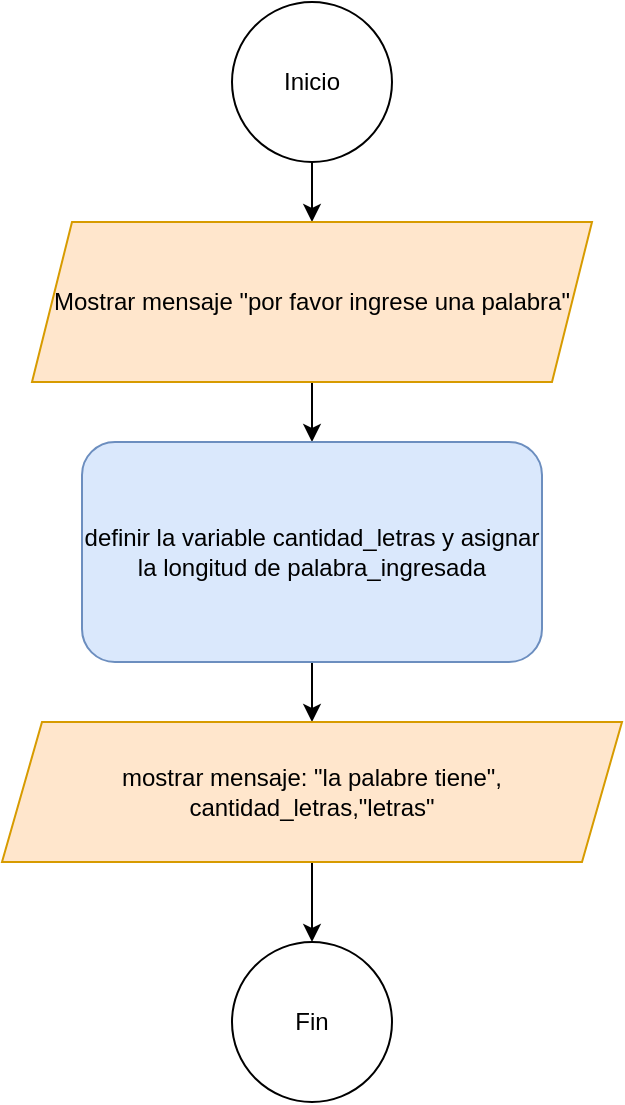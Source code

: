 <mxfile version="26.0.4">
  <diagram id="C5RBs43oDa-KdzZeNtuy" name="Page-1">
    <mxGraphModel dx="1434" dy="738" grid="1" gridSize="10" guides="1" tooltips="1" connect="1" arrows="1" fold="1" page="1" pageScale="1" pageWidth="827" pageHeight="1169" math="0" shadow="0">
      <root>
        <mxCell id="WIyWlLk6GJQsqaUBKTNV-0" />
        <mxCell id="WIyWlLk6GJQsqaUBKTNV-1" parent="WIyWlLk6GJQsqaUBKTNV-0" />
        <mxCell id="PHCjdfULPfN1nsbTBeWl-2" value="" style="edgeStyle=orthogonalEdgeStyle;rounded=0;orthogonalLoop=1;jettySize=auto;html=1;" edge="1" parent="WIyWlLk6GJQsqaUBKTNV-1" source="PHCjdfULPfN1nsbTBeWl-0" target="PHCjdfULPfN1nsbTBeWl-1">
          <mxGeometry relative="1" as="geometry" />
        </mxCell>
        <mxCell id="PHCjdfULPfN1nsbTBeWl-0" value="Inicio" style="ellipse;whiteSpace=wrap;html=1;aspect=fixed;" vertex="1" parent="WIyWlLk6GJQsqaUBKTNV-1">
          <mxGeometry x="350" y="90" width="80" height="80" as="geometry" />
        </mxCell>
        <mxCell id="PHCjdfULPfN1nsbTBeWl-4" value="" style="edgeStyle=orthogonalEdgeStyle;rounded=0;orthogonalLoop=1;jettySize=auto;html=1;" edge="1" parent="WIyWlLk6GJQsqaUBKTNV-1" source="PHCjdfULPfN1nsbTBeWl-1" target="PHCjdfULPfN1nsbTBeWl-3">
          <mxGeometry relative="1" as="geometry" />
        </mxCell>
        <mxCell id="PHCjdfULPfN1nsbTBeWl-1" value="Mostrar mensaje &quot;por favor ingrese una palabra&quot;" style="shape=parallelogram;perimeter=parallelogramPerimeter;whiteSpace=wrap;html=1;fixedSize=1;fillColor=#ffe6cc;strokeColor=#d79b00;" vertex="1" parent="WIyWlLk6GJQsqaUBKTNV-1">
          <mxGeometry x="250" y="200" width="280" height="80" as="geometry" />
        </mxCell>
        <mxCell id="PHCjdfULPfN1nsbTBeWl-6" value="" style="edgeStyle=orthogonalEdgeStyle;rounded=0;orthogonalLoop=1;jettySize=auto;html=1;" edge="1" parent="WIyWlLk6GJQsqaUBKTNV-1" source="PHCjdfULPfN1nsbTBeWl-3" target="PHCjdfULPfN1nsbTBeWl-5">
          <mxGeometry relative="1" as="geometry" />
        </mxCell>
        <mxCell id="PHCjdfULPfN1nsbTBeWl-3" value="definir la variable cantidad_letras y asignar la longitud de palabra_ingresada" style="rounded=1;whiteSpace=wrap;html=1;fillColor=#dae8fc;strokeColor=#6c8ebf;" vertex="1" parent="WIyWlLk6GJQsqaUBKTNV-1">
          <mxGeometry x="275" y="310" width="230" height="110" as="geometry" />
        </mxCell>
        <mxCell id="PHCjdfULPfN1nsbTBeWl-8" style="edgeStyle=orthogonalEdgeStyle;rounded=0;orthogonalLoop=1;jettySize=auto;html=1;entryX=0.5;entryY=0;entryDx=0;entryDy=0;" edge="1" parent="WIyWlLk6GJQsqaUBKTNV-1" source="PHCjdfULPfN1nsbTBeWl-5" target="PHCjdfULPfN1nsbTBeWl-7">
          <mxGeometry relative="1" as="geometry" />
        </mxCell>
        <mxCell id="PHCjdfULPfN1nsbTBeWl-5" value="mostrar mensaje: &quot;la palabre tiene&quot;, cantidad_letras,&quot;letras&quot;" style="shape=parallelogram;perimeter=parallelogramPerimeter;whiteSpace=wrap;html=1;fixedSize=1;fillColor=#ffe6cc;strokeColor=#d79b00;" vertex="1" parent="WIyWlLk6GJQsqaUBKTNV-1">
          <mxGeometry x="235" y="450" width="310" height="70" as="geometry" />
        </mxCell>
        <mxCell id="PHCjdfULPfN1nsbTBeWl-7" value="Fin" style="ellipse;whiteSpace=wrap;html=1;aspect=fixed;" vertex="1" parent="WIyWlLk6GJQsqaUBKTNV-1">
          <mxGeometry x="350" y="560" width="80" height="80" as="geometry" />
        </mxCell>
      </root>
    </mxGraphModel>
  </diagram>
</mxfile>
